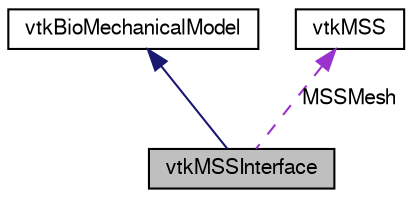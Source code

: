 digraph G
{
  bgcolor="transparent";
  edge [fontname="FreeSans",fontsize="10",labelfontname="FreeSans",labelfontsize="10"];
  node [fontname="FreeSans",fontsize="10",shape=record];
  Node1 [label="vtkMSSInterface",height=0.2,width=0.4,color="black", fillcolor="grey75", style="filled" fontcolor="black"];
  Node2 -> Node1 [dir=back,color="midnightblue",fontsize="10",style="solid",fontname="FreeSans"];
  Node2 [label="vtkBioMechanicalModel",height=0.2,width=0.4,color="black",URL="$classvtkBioMechanicalModel.html",tooltip="Generic interface to the Biomechanical Model."];
  Node3 -> Node1 [dir=back,color="darkorchid3",fontsize="10",style="dashed",label="MSSMesh",fontname="FreeSans"];
  Node3 [label="vtkMSS",height=0.2,width=0.4,color="black",URL="$classvtkMSS.html",tooltip="This class inherits vtkMassSpring class contained in the mss_vtk package."];
}
